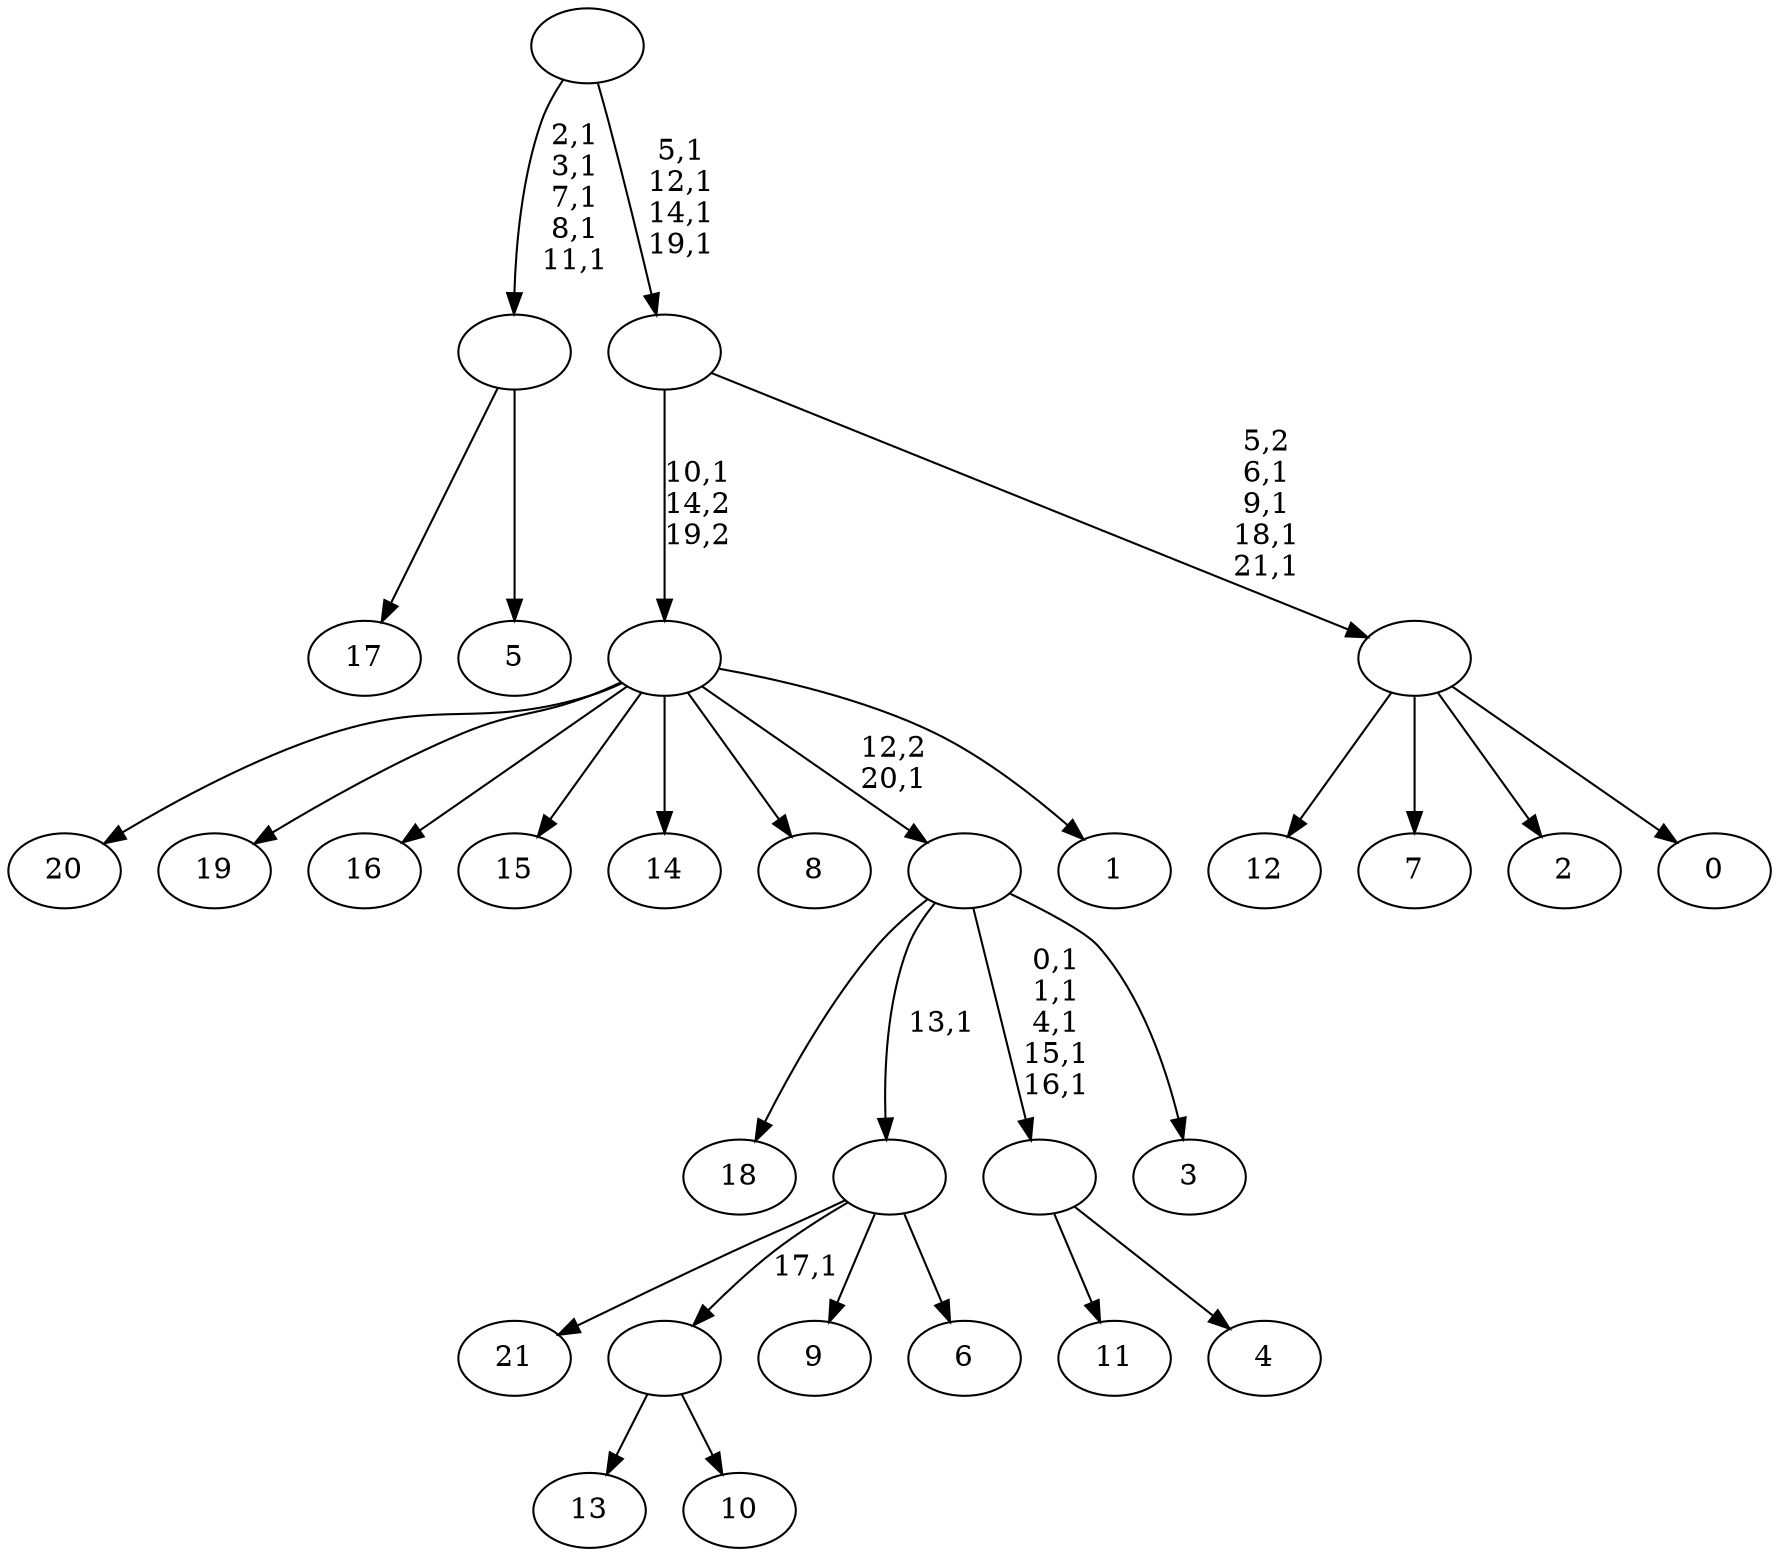 digraph T {
	44 [label="21"]
	43 [label="20"]
	42 [label="19"]
	41 [label="18"]
	40 [label="17"]
	39 [label="16"]
	38 [label="15"]
	37 [label="14"]
	36 [label="13"]
	35 [label="12"]
	34 [label="11"]
	33 [label="10"]
	32 [label=""]
	31 [label="9"]
	30 [label="8"]
	29 [label="7"]
	28 [label="6"]
	27 [label=""]
	26 [label="5"]
	25 [label=""]
	20 [label="4"]
	19 [label=""]
	14 [label="3"]
	13 [label=""]
	12 [label="2"]
	11 [label="1"]
	10 [label=""]
	9 [label="0"]
	8 [label=""]
	4 [label=""]
	0 [label=""]
	32 -> 36 [label=""]
	32 -> 33 [label=""]
	27 -> 44 [label=""]
	27 -> 32 [label="17,1"]
	27 -> 31 [label=""]
	27 -> 28 [label=""]
	25 -> 40 [label=""]
	25 -> 26 [label=""]
	19 -> 34 [label=""]
	19 -> 20 [label=""]
	13 -> 19 [label="0,1\n1,1\n4,1\n15,1\n16,1"]
	13 -> 41 [label=""]
	13 -> 27 [label="13,1"]
	13 -> 14 [label=""]
	10 -> 43 [label=""]
	10 -> 42 [label=""]
	10 -> 39 [label=""]
	10 -> 38 [label=""]
	10 -> 37 [label=""]
	10 -> 30 [label=""]
	10 -> 13 [label="12,2\n20,1"]
	10 -> 11 [label=""]
	8 -> 35 [label=""]
	8 -> 29 [label=""]
	8 -> 12 [label=""]
	8 -> 9 [label=""]
	4 -> 8 [label="5,2\n6,1\n9,1\n18,1\n21,1"]
	4 -> 10 [label="10,1\n14,2\n19,2"]
	0 -> 4 [label="5,1\n12,1\n14,1\n19,1"]
	0 -> 25 [label="2,1\n3,1\n7,1\n8,1\n11,1"]
}
